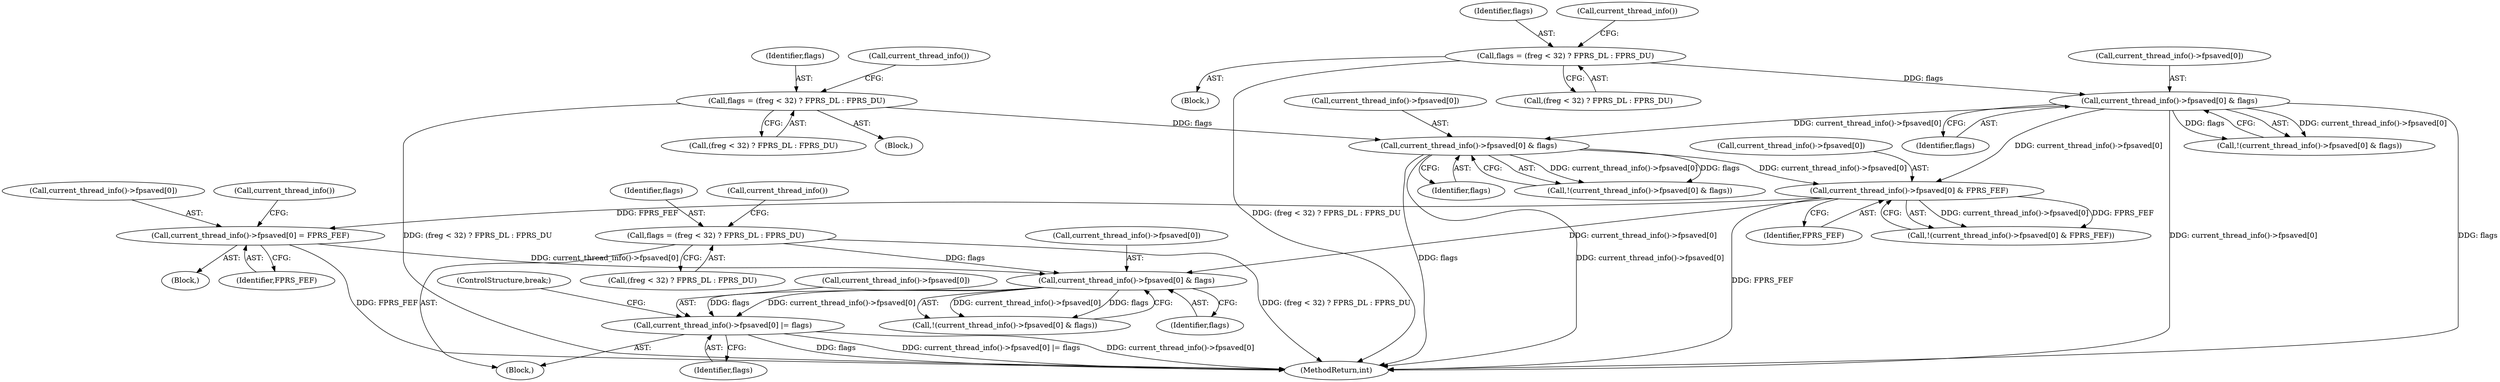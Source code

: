 digraph "0_linux_a8b0ca17b80e92faab46ee7179ba9e99ccb61233_42@API" {
"1001364" [label="(Call,current_thread_info()->fpsaved[0] |= flags)"];
"1001331" [label="(Call,current_thread_info()->fpsaved[0] & flags)"];
"1001307" [label="(Call,current_thread_info()->fpsaved[0] & FPRS_FEF)"];
"1001113" [label="(Call,current_thread_info()->fpsaved[0] & flags)"];
"1001103" [label="(Call,flags = (freg < 32) ? FPRS_DL : FPRS_DU)"];
"1001208" [label="(Call,current_thread_info()->fpsaved[0] & flags)"];
"1001198" [label="(Call,flags = (freg < 32) ? FPRS_DL : FPRS_DU)"];
"1001315" [label="(Call,current_thread_info()->fpsaved[0] = FPRS_FEF)"];
"1001297" [label="(Call,flags = (freg < 32) ? FPRS_DL : FPRS_DU)"];
"1001199" [label="(Identifier,flags)"];
"1001207" [label="(Call,!(current_thread_info()->fpsaved[0] & flags))"];
"1001316" [label="(Call,current_thread_info()->fpsaved[0])"];
"1001364" [label="(Call,current_thread_info()->fpsaved[0] |= flags)"];
"1001200" [label="(Call,(freg < 32) ? FPRS_DL : FPRS_DU)"];
"1001894" [label="(MethodReturn,int)"];
"1001214" [label="(Identifier,flags)"];
"1001330" [label="(Call,!(current_thread_info()->fpsaved[0] & flags))"];
"1001315" [label="(Call,current_thread_info()->fpsaved[0] = FPRS_FEF)"];
"1001325" [label="(Call,current_thread_info())"];
"1001321" [label="(Identifier,FPRS_FEF)"];
"1001299" [label="(Call,(freg < 32) ? FPRS_DL : FPRS_DU)"];
"1001337" [label="(Identifier,flags)"];
"1001063" [label="(Block,)"];
"1001209" [label="(Call,current_thread_info()->fpsaved[0])"];
"1001314" [label="(Block,)"];
"1001308" [label="(Call,current_thread_info()->fpsaved[0])"];
"1001298" [label="(Identifier,flags)"];
"1001158" [label="(Block,)"];
"1001119" [label="(Identifier,flags)"];
"1001104" [label="(Identifier,flags)"];
"1001198" [label="(Call,flags = (freg < 32) ? FPRS_DL : FPRS_DU)"];
"1001211" [label="(Call,current_thread_info())"];
"1001257" [label="(Block,)"];
"1001208" [label="(Call,current_thread_info()->fpsaved[0] & flags)"];
"1001307" [label="(Call,current_thread_info()->fpsaved[0] & FPRS_FEF)"];
"1001297" [label="(Call,flags = (freg < 32) ? FPRS_DL : FPRS_DU)"];
"1001103" [label="(Call,flags = (freg < 32) ? FPRS_DL : FPRS_DU)"];
"1001310" [label="(Call,current_thread_info())"];
"1001332" [label="(Call,current_thread_info()->fpsaved[0])"];
"1001114" [label="(Call,current_thread_info()->fpsaved[0])"];
"1001313" [label="(Identifier,FPRS_FEF)"];
"1001105" [label="(Call,(freg < 32) ? FPRS_DL : FPRS_DU)"];
"1001306" [label="(Call,!(current_thread_info()->fpsaved[0] & FPRS_FEF))"];
"1001116" [label="(Call,current_thread_info())"];
"1001371" [label="(ControlStructure,break;)"];
"1001112" [label="(Call,!(current_thread_info()->fpsaved[0] & flags))"];
"1001113" [label="(Call,current_thread_info()->fpsaved[0] & flags)"];
"1001365" [label="(Call,current_thread_info()->fpsaved[0])"];
"1001370" [label="(Identifier,flags)"];
"1001331" [label="(Call,current_thread_info()->fpsaved[0] & flags)"];
"1001364" -> "1001257"  [label="AST: "];
"1001364" -> "1001370"  [label="CFG: "];
"1001365" -> "1001364"  [label="AST: "];
"1001370" -> "1001364"  [label="AST: "];
"1001371" -> "1001364"  [label="CFG: "];
"1001364" -> "1001894"  [label="DDG: current_thread_info()->fpsaved[0] |= flags"];
"1001364" -> "1001894"  [label="DDG: current_thread_info()->fpsaved[0]"];
"1001364" -> "1001894"  [label="DDG: flags"];
"1001331" -> "1001364"  [label="DDG: current_thread_info()->fpsaved[0]"];
"1001331" -> "1001364"  [label="DDG: flags"];
"1001331" -> "1001330"  [label="AST: "];
"1001331" -> "1001337"  [label="CFG: "];
"1001332" -> "1001331"  [label="AST: "];
"1001337" -> "1001331"  [label="AST: "];
"1001330" -> "1001331"  [label="CFG: "];
"1001331" -> "1001330"  [label="DDG: current_thread_info()->fpsaved[0]"];
"1001331" -> "1001330"  [label="DDG: flags"];
"1001307" -> "1001331"  [label="DDG: current_thread_info()->fpsaved[0]"];
"1001315" -> "1001331"  [label="DDG: current_thread_info()->fpsaved[0]"];
"1001297" -> "1001331"  [label="DDG: flags"];
"1001307" -> "1001306"  [label="AST: "];
"1001307" -> "1001313"  [label="CFG: "];
"1001308" -> "1001307"  [label="AST: "];
"1001313" -> "1001307"  [label="AST: "];
"1001306" -> "1001307"  [label="CFG: "];
"1001307" -> "1001894"  [label="DDG: FPRS_FEF"];
"1001307" -> "1001306"  [label="DDG: current_thread_info()->fpsaved[0]"];
"1001307" -> "1001306"  [label="DDG: FPRS_FEF"];
"1001113" -> "1001307"  [label="DDG: current_thread_info()->fpsaved[0]"];
"1001208" -> "1001307"  [label="DDG: current_thread_info()->fpsaved[0]"];
"1001307" -> "1001315"  [label="DDG: FPRS_FEF"];
"1001113" -> "1001112"  [label="AST: "];
"1001113" -> "1001119"  [label="CFG: "];
"1001114" -> "1001113"  [label="AST: "];
"1001119" -> "1001113"  [label="AST: "];
"1001112" -> "1001113"  [label="CFG: "];
"1001113" -> "1001894"  [label="DDG: current_thread_info()->fpsaved[0]"];
"1001113" -> "1001894"  [label="DDG: flags"];
"1001113" -> "1001112"  [label="DDG: current_thread_info()->fpsaved[0]"];
"1001113" -> "1001112"  [label="DDG: flags"];
"1001103" -> "1001113"  [label="DDG: flags"];
"1001113" -> "1001208"  [label="DDG: current_thread_info()->fpsaved[0]"];
"1001103" -> "1001063"  [label="AST: "];
"1001103" -> "1001105"  [label="CFG: "];
"1001104" -> "1001103"  [label="AST: "];
"1001105" -> "1001103"  [label="AST: "];
"1001116" -> "1001103"  [label="CFG: "];
"1001103" -> "1001894"  [label="DDG: (freg < 32) ? FPRS_DL : FPRS_DU"];
"1001208" -> "1001207"  [label="AST: "];
"1001208" -> "1001214"  [label="CFG: "];
"1001209" -> "1001208"  [label="AST: "];
"1001214" -> "1001208"  [label="AST: "];
"1001207" -> "1001208"  [label="CFG: "];
"1001208" -> "1001894"  [label="DDG: current_thread_info()->fpsaved[0]"];
"1001208" -> "1001894"  [label="DDG: flags"];
"1001208" -> "1001207"  [label="DDG: current_thread_info()->fpsaved[0]"];
"1001208" -> "1001207"  [label="DDG: flags"];
"1001198" -> "1001208"  [label="DDG: flags"];
"1001198" -> "1001158"  [label="AST: "];
"1001198" -> "1001200"  [label="CFG: "];
"1001199" -> "1001198"  [label="AST: "];
"1001200" -> "1001198"  [label="AST: "];
"1001211" -> "1001198"  [label="CFG: "];
"1001198" -> "1001894"  [label="DDG: (freg < 32) ? FPRS_DL : FPRS_DU"];
"1001315" -> "1001314"  [label="AST: "];
"1001315" -> "1001321"  [label="CFG: "];
"1001316" -> "1001315"  [label="AST: "];
"1001321" -> "1001315"  [label="AST: "];
"1001325" -> "1001315"  [label="CFG: "];
"1001315" -> "1001894"  [label="DDG: FPRS_FEF"];
"1001297" -> "1001257"  [label="AST: "];
"1001297" -> "1001299"  [label="CFG: "];
"1001298" -> "1001297"  [label="AST: "];
"1001299" -> "1001297"  [label="AST: "];
"1001310" -> "1001297"  [label="CFG: "];
"1001297" -> "1001894"  [label="DDG: (freg < 32) ? FPRS_DL : FPRS_DU"];
}
